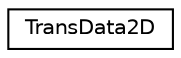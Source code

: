 digraph G
{
  edge [fontname="Helvetica",fontsize="10",labelfontname="Helvetica",labelfontsize="10"];
  node [fontname="Helvetica",fontsize="10",shape=record];
  rankdir=LR;
  Node1 [label="TransData2D",height=0.2,width=0.4,color="black", fillcolor="white", style="filled",URL="$d1/da4/structTransData2D.html"];
}
